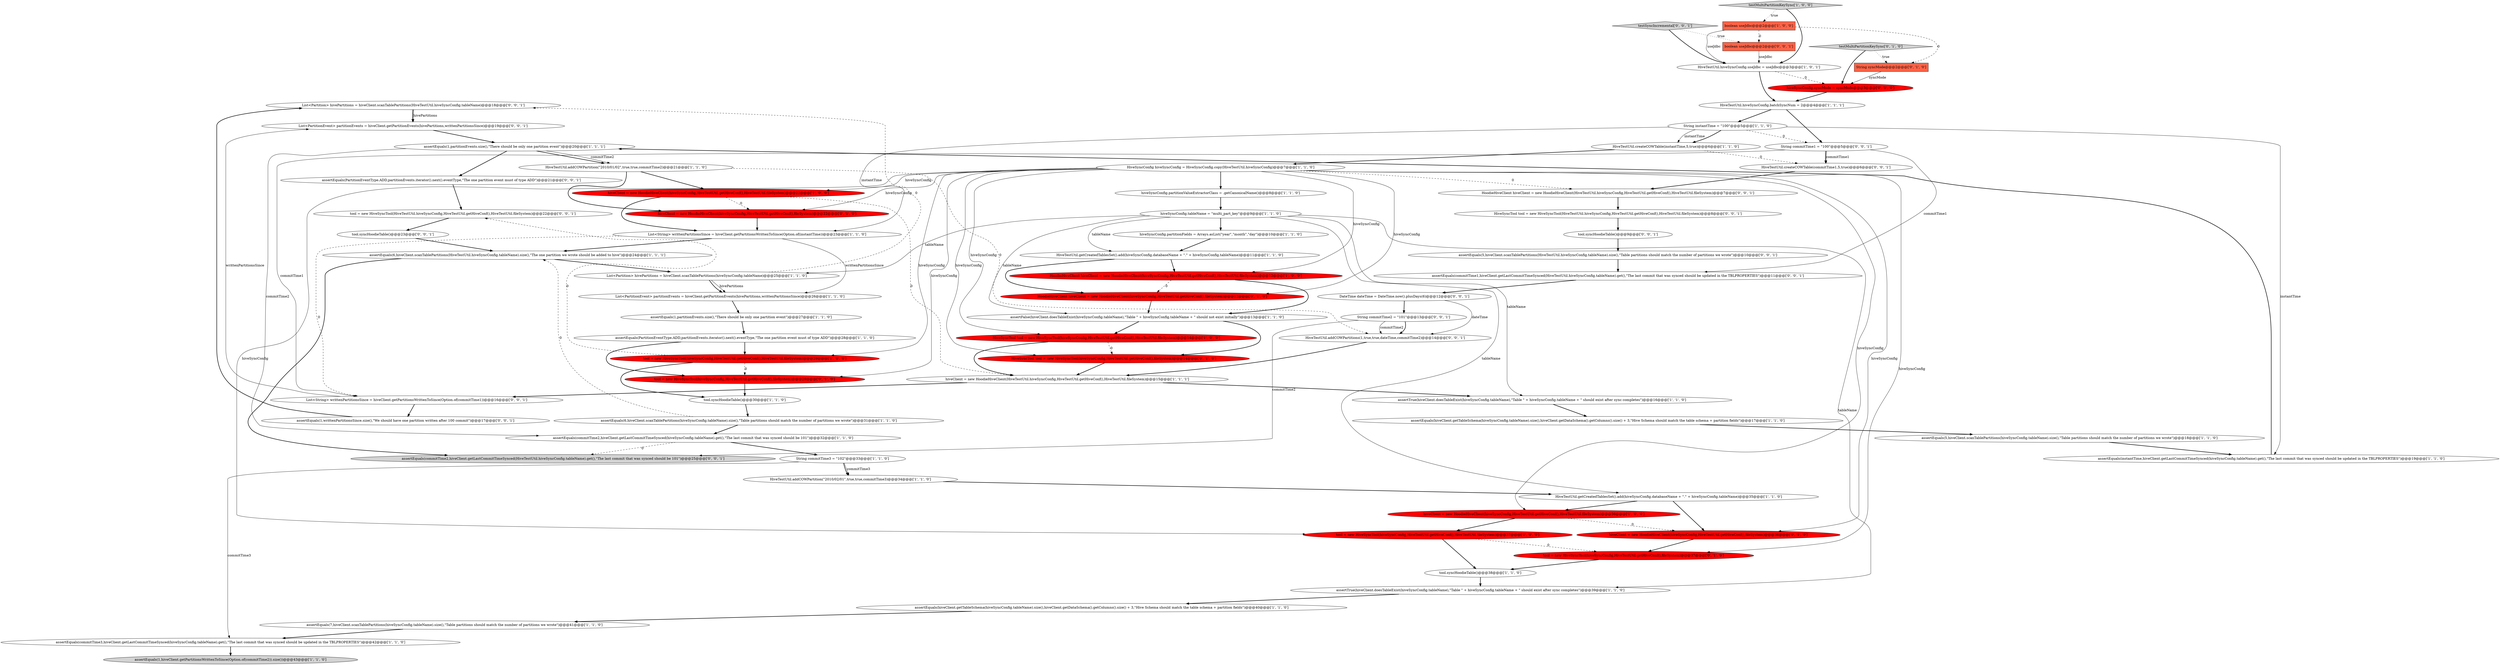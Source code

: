 digraph {
55 [style = filled, label = "List<Partition> hivePartitions = hiveClient.scanTablePartitions(HiveTestUtil.hiveSyncConfig.tableName)@@@18@@@['0', '0', '1']", fillcolor = white, shape = ellipse image = "AAA0AAABBB3BBB"];
31 [style = filled, label = "HiveTestUtil.getCreatedTablesSet().add(hiveSyncConfig.databaseName + \".\" + hiveSyncConfig.tableName)@@@11@@@['1', '1', '0']", fillcolor = white, shape = ellipse image = "AAA0AAABBB1BBB"];
41 [style = filled, label = "HiveTestUtil.hiveSyncConfig.batchSyncNum = 2@@@4@@@['1', '1', '1']", fillcolor = white, shape = ellipse image = "AAA0AAABBB1BBB"];
19 [style = filled, label = "HiveSyncConfig hiveSyncConfig = HiveSyncConfig.copy(HiveTestUtil.hiveSyncConfig)@@@7@@@['1', '1', '0']", fillcolor = white, shape = ellipse image = "AAA0AAABBB1BBB"];
42 [style = filled, label = "List<PartitionEvent> partitionEvents = hiveClient.getPartitionEvents(hivePartitions,writtenPartitionsSince)@@@26@@@['1', '1', '0']", fillcolor = white, shape = ellipse image = "AAA0AAABBB1BBB"];
27 [style = filled, label = "HoodieHiveClient hiveClient = new HoodieHiveClient(hiveSyncConfig,HiveTestUtil.getHiveConf(),HiveTestUtil.fileSystem)@@@12@@@['1', '0', '0']", fillcolor = red, shape = ellipse image = "AAA1AAABBB1BBB"];
35 [style = filled, label = "hiveClient = new HoodieHiveClient(hiveSyncConfig,HiveTestUtil.getHiveConf(),HiveTestUtil.fileSystem)@@@22@@@['1', '0', '0']", fillcolor = red, shape = ellipse image = "AAA1AAABBB1BBB"];
4 [style = filled, label = "HiveTestUtil.hiveSyncConfig.useJdbc = useJdbc@@@3@@@['1', '0', '1']", fillcolor = white, shape = ellipse image = "AAA0AAABBB1BBB"];
21 [style = filled, label = "tool = new HiveSyncTool(hiveSyncConfig,HiveTestUtil.getHiveConf(),HiveTestUtil.fileSystem)@@@29@@@['1', '0', '0']", fillcolor = red, shape = ellipse image = "AAA1AAABBB1BBB"];
20 [style = filled, label = "assertTrue(hiveClient.doesTableExist(hiveSyncConfig.tableName),\"Table \" + hiveSyncConfig.tableName + \" should exist after sync completes\")@@@39@@@['1', '1', '0']", fillcolor = white, shape = ellipse image = "AAA0AAABBB1BBB"];
43 [style = filled, label = "hiveSyncConfig.syncMode = syncMode@@@3@@@['0', '1', '0']", fillcolor = red, shape = ellipse image = "AAA1AAABBB2BBB"];
65 [style = filled, label = "String commitTime2 = \"101\"@@@13@@@['0', '0', '1']", fillcolor = white, shape = ellipse image = "AAA0AAABBB3BBB"];
60 [style = filled, label = "assertEquals(commitTime1,hiveClient.getLastCommitTimeSynced(HiveTestUtil.hiveSyncConfig.tableName).get(),\"The last commit that was synced should be updated in the TBLPROPERTIES\")@@@11@@@['0', '0', '1']", fillcolor = white, shape = ellipse image = "AAA0AAABBB3BBB"];
12 [style = filled, label = "HiveTestUtil.addCOWPartition(\"2010/02/01\",true,true,commitTime3)@@@34@@@['1', '1', '0']", fillcolor = white, shape = ellipse image = "AAA0AAABBB1BBB"];
39 [style = filled, label = "assertFalse(hiveClient.doesTableExist(hiveSyncConfig.tableName),\"Table \" + hiveSyncConfig.tableName + \" should not exist initially\")@@@13@@@['1', '1', '0']", fillcolor = white, shape = ellipse image = "AAA0AAABBB1BBB"];
53 [style = filled, label = "HiveTestUtil.addCOWPartitions(1,true,true,dateTime,commitTime2)@@@14@@@['0', '0', '1']", fillcolor = white, shape = ellipse image = "AAA0AAABBB3BBB"];
56 [style = filled, label = "HoodieHiveClient hiveClient = new HoodieHiveClient(HiveTestUtil.hiveSyncConfig,HiveTestUtil.getHiveConf(),HiveTestUtil.fileSystem)@@@7@@@['0', '0', '1']", fillcolor = white, shape = ellipse image = "AAA0AAABBB3BBB"];
24 [style = filled, label = "String commitTime3 = \"102\"@@@33@@@['1', '1', '0']", fillcolor = white, shape = ellipse image = "AAA0AAABBB1BBB"];
26 [style = filled, label = "hiveSyncConfig.partitionValueExtractorClass = .getCanonicalName()@@@8@@@['1', '1', '0']", fillcolor = white, shape = ellipse image = "AAA0AAABBB1BBB"];
37 [style = filled, label = "HiveTestUtil.createCOWTable(instantTime,5,true)@@@6@@@['1', '1', '0']", fillcolor = white, shape = ellipse image = "AAA0AAABBB1BBB"];
25 [style = filled, label = "assertEquals(7,hiveClient.scanTablePartitions(hiveSyncConfig.tableName).size(),\"Table partitions should match the number of partitions we wrote\")@@@41@@@['1', '1', '0']", fillcolor = white, shape = ellipse image = "AAA0AAABBB1BBB"];
34 [style = filled, label = "assertEquals(commitTime2,hiveClient.getLastCommitTimeSynced(hiveSyncConfig.tableName).get(),\"The last commit that was synced should be 101\")@@@32@@@['1', '1', '0']", fillcolor = white, shape = ellipse image = "AAA0AAABBB1BBB"];
14 [style = filled, label = "hiveClient = new HoodieHiveClient(hiveSyncConfig,HiveTestUtil.getHiveConf(),HiveTestUtil.fileSystem)@@@36@@@['1', '0', '0']", fillcolor = red, shape = ellipse image = "AAA1AAABBB1BBB"];
32 [style = filled, label = "assertTrue(hiveClient.doesTableExist(hiveSyncConfig.tableName),\"Table \" + hiveSyncConfig.tableName + \" should exist after sync completes\")@@@16@@@['1', '1', '0']", fillcolor = white, shape = ellipse image = "AAA0AAABBB1BBB"];
9 [style = filled, label = "assertEquals(5,hiveClient.scanTablePartitions(hiveSyncConfig.tableName).size(),\"Table partitions should match the number of partitions we wrote\")@@@18@@@['1', '1', '0']", fillcolor = white, shape = ellipse image = "AAA0AAABBB1BBB"];
50 [style = filled, label = "tool = new HiveSyncTool(hiveSyncConfig,HiveTestUtil.getHiveConf(),fileSystem)@@@29@@@['0', '1', '0']", fillcolor = red, shape = ellipse image = "AAA1AAABBB2BBB"];
47 [style = filled, label = "tool = new HiveSyncTool(hiveSyncConfig,HiveTestUtil.getHiveConf(),fileSystem)@@@37@@@['0', '1', '0']", fillcolor = red, shape = ellipse image = "AAA1AAABBB2BBB"];
29 [style = filled, label = "assertEquals(PartitionEventType.ADD,partitionEvents.iterator().next().eventType,\"The one partition event must of type ADD\")@@@28@@@['1', '1', '0']", fillcolor = white, shape = ellipse image = "AAA0AAABBB1BBB"];
45 [style = filled, label = "hiveClient = new HoodieHiveClient(hiveSyncConfig,HiveTestUtil.getHiveConf(),fileSystem)@@@22@@@['0', '1', '0']", fillcolor = red, shape = ellipse image = "AAA1AAABBB2BBB"];
66 [style = filled, label = "assertEquals(PartitionEventType.ADD,partitionEvents.iterator().next().eventType,\"The one partition event must of type ADD\")@@@21@@@['0', '0', '1']", fillcolor = white, shape = ellipse image = "AAA0AAABBB3BBB"];
6 [style = filled, label = "tool = new HiveSyncTool(hiveSyncConfig,HiveTestUtil.getHiveConf(),HiveTestUtil.fileSystem)@@@37@@@['1', '0', '0']", fillcolor = red, shape = ellipse image = "AAA1AAABBB1BBB"];
54 [style = filled, label = "HiveSyncTool tool = new HiveSyncTool(HiveTestUtil.hiveSyncConfig,HiveTestUtil.getHiveConf(),HiveTestUtil.fileSystem)@@@8@@@['0', '0', '1']", fillcolor = white, shape = ellipse image = "AAA0AAABBB3BBB"];
16 [style = filled, label = "hiveClient = new HoodieHiveClient(HiveTestUtil.hiveSyncConfig,HiveTestUtil.getHiveConf(),HiveTestUtil.fileSystem)@@@15@@@['1', '1', '1']", fillcolor = white, shape = ellipse image = "AAA0AAABBB1BBB"];
49 [style = filled, label = "HiveSyncTool tool = new HiveSyncTool(hiveSyncConfig,HiveTestUtil.getHiveConf(),fileSystem)@@@14@@@['0', '1', '0']", fillcolor = red, shape = ellipse image = "AAA1AAABBB2BBB"];
51 [style = filled, label = "hiveClient = new HoodieHiveClient(hiveSyncConfig,HiveTestUtil.getHiveConf(),fileSystem)@@@36@@@['0', '1', '0']", fillcolor = red, shape = ellipse image = "AAA1AAABBB2BBB"];
63 [style = filled, label = "HiveTestUtil.createCOWTable(commitTime1,5,true)@@@6@@@['0', '0', '1']", fillcolor = white, shape = ellipse image = "AAA0AAABBB3BBB"];
30 [style = filled, label = "tool.syncHoodieTable()@@@38@@@['1', '1', '0']", fillcolor = white, shape = ellipse image = "AAA0AAABBB1BBB"];
3 [style = filled, label = "assertEquals(hiveClient.getTableSchema(hiveSyncConfig.tableName).size(),hiveClient.getDataSchema().getColumns().size() + 3,\"Hive Schema should match the table schema + partition fields\")@@@40@@@['1', '1', '0']", fillcolor = white, shape = ellipse image = "AAA0AAABBB1BBB"];
13 [style = filled, label = "assertEquals(commitTime3,hiveClient.getLastCommitTimeSynced(hiveSyncConfig.tableName).get(),\"The last commit that was synced should be updated in the TBLPROPERTIES\")@@@42@@@['1', '1', '0']", fillcolor = white, shape = ellipse image = "AAA0AAABBB1BBB"];
36 [style = filled, label = "tool.syncHoodieTable()@@@30@@@['1', '1', '0']", fillcolor = white, shape = ellipse image = "AAA0AAABBB1BBB"];
68 [style = filled, label = "boolean useJdbc@@@2@@@['0', '0', '1']", fillcolor = tomato, shape = box image = "AAA0AAABBB3BBB"];
11 [style = filled, label = "List<String> writtenPartitionsSince = hiveClient.getPartitionsWrittenToSince(Option.of(instantTime))@@@23@@@['1', '1', '0']", fillcolor = white, shape = ellipse image = "AAA0AAABBB1BBB"];
69 [style = filled, label = "assertEquals(5,hiveClient.scanTablePartitions(HiveTestUtil.hiveSyncConfig.tableName).size(),\"Table partitions should match the number of partitions we wrote\")@@@10@@@['0', '0', '1']", fillcolor = white, shape = ellipse image = "AAA0AAABBB3BBB"];
40 [style = filled, label = "hiveSyncConfig.tableName = \"multi_part_key\"@@@9@@@['1', '1', '0']", fillcolor = white, shape = ellipse image = "AAA0AAABBB1BBB"];
18 [style = filled, label = "String instantTime = \"100\"@@@5@@@['1', '1', '0']", fillcolor = white, shape = ellipse image = "AAA0AAABBB1BBB"];
15 [style = filled, label = "assertEquals(1,hiveClient.getPartitionsWrittenToSince(Option.of(commitTime2)).size())@@@43@@@['1', '1', '0']", fillcolor = lightgray, shape = ellipse image = "AAA0AAABBB1BBB"];
71 [style = filled, label = "String commitTime1 = \"100\"@@@5@@@['0', '0', '1']", fillcolor = white, shape = ellipse image = "AAA0AAABBB3BBB"];
7 [style = filled, label = "assertEquals(1,partitionEvents.size(),\"There should be only one partition event\")@@@20@@@['1', '1', '1']", fillcolor = white, shape = ellipse image = "AAA0AAABBB1BBB"];
23 [style = filled, label = "testMultiPartitionKeySync['1', '0', '0']", fillcolor = lightgray, shape = diamond image = "AAA0AAABBB1BBB"];
38 [style = filled, label = "hiveSyncConfig.partitionFields = Arrays.asList(\"year\",\"month\",\"day\")@@@10@@@['1', '1', '0']", fillcolor = white, shape = ellipse image = "AAA0AAABBB1BBB"];
33 [style = filled, label = "assertEquals(6,hiveClient.scanTablePartitions(HiveTestUtil.hiveSyncConfig.tableName).size(),\"The one partition we wrote should be added to hive\")@@@24@@@['1', '1', '1']", fillcolor = white, shape = ellipse image = "AAA0AAABBB1BBB"];
28 [style = filled, label = "assertEquals(instantTime,hiveClient.getLastCommitTimeSynced(hiveSyncConfig.tableName).get(),\"The last commit that was synced should be updated in the TBLPROPERTIES\")@@@19@@@['1', '1', '0']", fillcolor = white, shape = ellipse image = "AAA0AAABBB1BBB"];
48 [style = filled, label = "String syncMode@@@2@@@['0', '1', '0']", fillcolor = tomato, shape = box image = "AAA1AAABBB2BBB"];
46 [style = filled, label = "testMultiPartitionKeySync['0', '1', '0']", fillcolor = lightgray, shape = diamond image = "AAA0AAABBB2BBB"];
62 [style = filled, label = "assertEquals(commitTime2,hiveClient.getLastCommitTimeSynced(HiveTestUtil.hiveSyncConfig.tableName).get(),\"The last commit that was synced should be 101\")@@@25@@@['0', '0', '1']", fillcolor = lightgray, shape = ellipse image = "AAA0AAABBB3BBB"];
64 [style = filled, label = "List<PartitionEvent> partitionEvents = hiveClient.getPartitionEvents(hivePartitions,writtenPartitionsSince)@@@19@@@['0', '0', '1']", fillcolor = white, shape = ellipse image = "AAA0AAABBB3BBB"];
44 [style = filled, label = "HoodieHiveClient hiveClient = new HoodieHiveClient(hiveSyncConfig,HiveTestUtil.getHiveConf(),fileSystem)@@@12@@@['0', '1', '0']", fillcolor = red, shape = ellipse image = "AAA1AAABBB2BBB"];
2 [style = filled, label = "assertEquals(1,partitionEvents.size(),\"There should be only one partition event\")@@@27@@@['1', '1', '0']", fillcolor = white, shape = ellipse image = "AAA0AAABBB1BBB"];
8 [style = filled, label = "assertEquals(6,hiveClient.scanTablePartitions(hiveSyncConfig.tableName).size(),\"Table partitions should match the number of partitions we wrote\")@@@31@@@['1', '1', '0']", fillcolor = white, shape = ellipse image = "AAA0AAABBB1BBB"];
22 [style = filled, label = "boolean useJdbc@@@2@@@['1', '0', '0']", fillcolor = tomato, shape = box image = "AAA1AAABBB1BBB"];
57 [style = filled, label = "List<String> writtenPartitionsSince = hiveClient.getPartitionsWrittenToSince(Option.of(commitTime1))@@@16@@@['0', '0', '1']", fillcolor = white, shape = ellipse image = "AAA0AAABBB3BBB"];
61 [style = filled, label = "tool.syncHoodieTable()@@@23@@@['0', '0', '1']", fillcolor = white, shape = ellipse image = "AAA0AAABBB3BBB"];
52 [style = filled, label = "tool.syncHoodieTable()@@@9@@@['0', '0', '1']", fillcolor = white, shape = ellipse image = "AAA0AAABBB3BBB"];
67 [style = filled, label = "tool = new HiveSyncTool(HiveTestUtil.hiveSyncConfig,HiveTestUtil.getHiveConf(),HiveTestUtil.fileSystem)@@@22@@@['0', '0', '1']", fillcolor = white, shape = ellipse image = "AAA0AAABBB3BBB"];
1 [style = filled, label = "HiveSyncTool tool = new HiveSyncTool(hiveSyncConfig,HiveTestUtil.getHiveConf(),HiveTestUtil.fileSystem)@@@14@@@['1', '0', '0']", fillcolor = red, shape = ellipse image = "AAA1AAABBB1BBB"];
5 [style = filled, label = "HiveTestUtil.addCOWPartition(\"2010/01/02\",true,true,commitTime2)@@@21@@@['1', '1', '0']", fillcolor = white, shape = ellipse image = "AAA0AAABBB1BBB"];
59 [style = filled, label = "testSyncIncremental['0', '0', '1']", fillcolor = lightgray, shape = diamond image = "AAA0AAABBB3BBB"];
70 [style = filled, label = "DateTime dateTime = DateTime.now().plusDays(6)@@@12@@@['0', '0', '1']", fillcolor = white, shape = ellipse image = "AAA0AAABBB3BBB"];
58 [style = filled, label = "assertEquals(1,writtenPartitionsSince.size(),\"We should have one partition written after 100 commit\")@@@17@@@['0', '0', '1']", fillcolor = white, shape = ellipse image = "AAA0AAABBB3BBB"];
0 [style = filled, label = "List<Partition> hivePartitions = hiveClient.scanTablePartitions(hiveSyncConfig.tableName)@@@25@@@['1', '1', '0']", fillcolor = white, shape = ellipse image = "AAA0AAABBB1BBB"];
17 [style = filled, label = "assertEquals(hiveClient.getTableSchema(hiveSyncConfig.tableName).size(),hiveClient.getDataSchema().getColumns().size() + 3,\"Hive Schema should match the table schema + partition fields\")@@@17@@@['1', '1', '0']", fillcolor = white, shape = ellipse image = "AAA0AAABBB1BBB"];
10 [style = filled, label = "HiveTestUtil.getCreatedTablesSet().add(hiveSyncConfig.databaseName + \".\" + hiveSyncConfig.tableName)@@@35@@@['1', '1', '0']", fillcolor = white, shape = ellipse image = "AAA0AAABBB1BBB"];
21->50 [style = dashed, label="0"];
19->44 [style = solid, label="hiveSyncConfig"];
49->16 [style = bold, label=""];
19->51 [style = solid, label="hiveSyncConfig"];
69->60 [style = bold, label=""];
23->22 [style = dotted, label="true"];
30->20 [style = bold, label=""];
8->33 [style = dashed, label="0"];
70->65 [style = bold, label=""];
17->9 [style = bold, label=""];
40->31 [style = solid, label="tableName"];
63->56 [style = bold, label=""];
0->42 [style = solid, label="hivePartitions"];
26->40 [style = bold, label=""];
5->45 [style = bold, label=""];
57->58 [style = bold, label=""];
38->31 [style = bold, label=""];
40->38 [style = bold, label=""];
24->12 [style = solid, label="commitTime3"];
56->54 [style = bold, label=""];
71->63 [style = bold, label=""];
33->0 [style = bold, label=""];
48->43 [style = solid, label="syncMode"];
12->10 [style = bold, label=""];
1->49 [style = dashed, label="0"];
34->24 [style = bold, label=""];
19->21 [style = solid, label="hiveSyncConfig"];
21->36 [style = bold, label=""];
70->53 [style = solid, label="dateTime"];
0->55 [style = dashed, label="0"];
51->47 [style = bold, label=""];
39->49 [style = bold, label=""];
52->69 [style = bold, label=""];
46->48 [style = dotted, label="true"];
11->33 [style = bold, label=""];
55->64 [style = bold, label=""];
6->47 [style = dashed, label="0"];
54->52 [style = bold, label=""];
8->34 [style = bold, label=""];
10->51 [style = bold, label=""];
42->2 [style = bold, label=""];
10->14 [style = bold, label=""];
66->67 [style = bold, label=""];
19->14 [style = solid, label="hiveSyncConfig"];
0->42 [style = bold, label=""];
60->70 [style = bold, label=""];
59->4 [style = bold, label=""];
16->32 [style = bold, label=""];
20->3 [style = bold, label=""];
7->34 [style = solid, label="commitTime2"];
19->49 [style = solid, label="hiveSyncConfig"];
19->50 [style = solid, label="hiveSyncConfig"];
19->45 [style = solid, label="hiveSyncConfig"];
67->61 [style = bold, label=""];
45->11 [style = bold, label=""];
68->4 [style = solid, label="useJdbc"];
40->0 [style = solid, label="tableName"];
7->5 [style = bold, label=""];
21->67 [style = dashed, label="0"];
24->13 [style = solid, label="commitTime3"];
31->27 [style = bold, label=""];
1->16 [style = bold, label=""];
19->26 [style = bold, label=""];
40->39 [style = solid, label="tableName"];
40->20 [style = solid, label="tableName"];
19->27 [style = solid, label="hiveSyncConfig"];
71->60 [style = solid, label="commitTime1"];
41->71 [style = bold, label=""];
13->15 [style = bold, label=""];
65->53 [style = bold, label=""];
22->4 [style = solid, label="useJdbc"];
32->17 [style = bold, label=""];
14->6 [style = bold, label=""];
40->10 [style = solid, label="tableName"];
46->43 [style = bold, label=""];
18->37 [style = bold, label=""];
7->66 [style = bold, label=""];
24->12 [style = bold, label=""];
40->32 [style = solid, label="tableName"];
19->35 [style = solid, label="hiveSyncConfig"];
4->41 [style = bold, label=""];
29->21 [style = bold, label=""];
18->71 [style = dashed, label="0"];
35->45 [style = dashed, label="0"];
9->28 [style = bold, label=""];
11->42 [style = solid, label="writtenPartitionsSince"];
27->39 [style = bold, label=""];
4->43 [style = dashed, label="0"];
31->44 [style = bold, label=""];
18->37 [style = solid, label="instantTime"];
29->50 [style = bold, label=""];
19->47 [style = solid, label="hiveSyncConfig"];
19->6 [style = solid, label="hiveSyncConfig"];
36->8 [style = bold, label=""];
39->1 [style = bold, label=""];
43->41 [style = bold, label=""];
27->44 [style = dashed, label="0"];
65->62 [style = solid, label="commitTime2"];
41->18 [style = bold, label=""];
5->35 [style = bold, label=""];
19->1 [style = solid, label="hiveSyncConfig"];
22->48 [style = dashed, label="0"];
11->57 [style = dashed, label="0"];
71->63 [style = solid, label="commitTime1"];
33->62 [style = bold, label=""];
19->56 [style = dashed, label="0"];
25->13 [style = bold, label=""];
3->25 [style = bold, label=""];
59->68 [style = dotted, label="true"];
28->7 [style = bold, label=""];
23->4 [style = bold, label=""];
14->51 [style = dashed, label="0"];
55->64 [style = solid, label="hivePartitions"];
58->55 [style = bold, label=""];
35->16 [style = dashed, label="0"];
44->39 [style = bold, label=""];
71->57 [style = solid, label="commitTime1"];
37->63 [style = dashed, label="0"];
5->53 [style = dashed, label="0"];
47->30 [style = bold, label=""];
64->7 [style = bold, label=""];
7->5 [style = solid, label="commitTime2"];
22->68 [style = dashed, label="0"];
65->53 [style = solid, label="commitTime2"];
50->36 [style = bold, label=""];
16->57 [style = bold, label=""];
18->11 [style = solid, label="instantTime"];
53->16 [style = bold, label=""];
34->62 [style = dashed, label="0"];
57->64 [style = solid, label="writtenPartitionsSince"];
37->19 [style = bold, label=""];
2->29 [style = bold, label=""];
18->28 [style = solid, label="instantTime"];
61->33 [style = bold, label=""];
35->11 [style = bold, label=""];
6->30 [style = bold, label=""];
}
